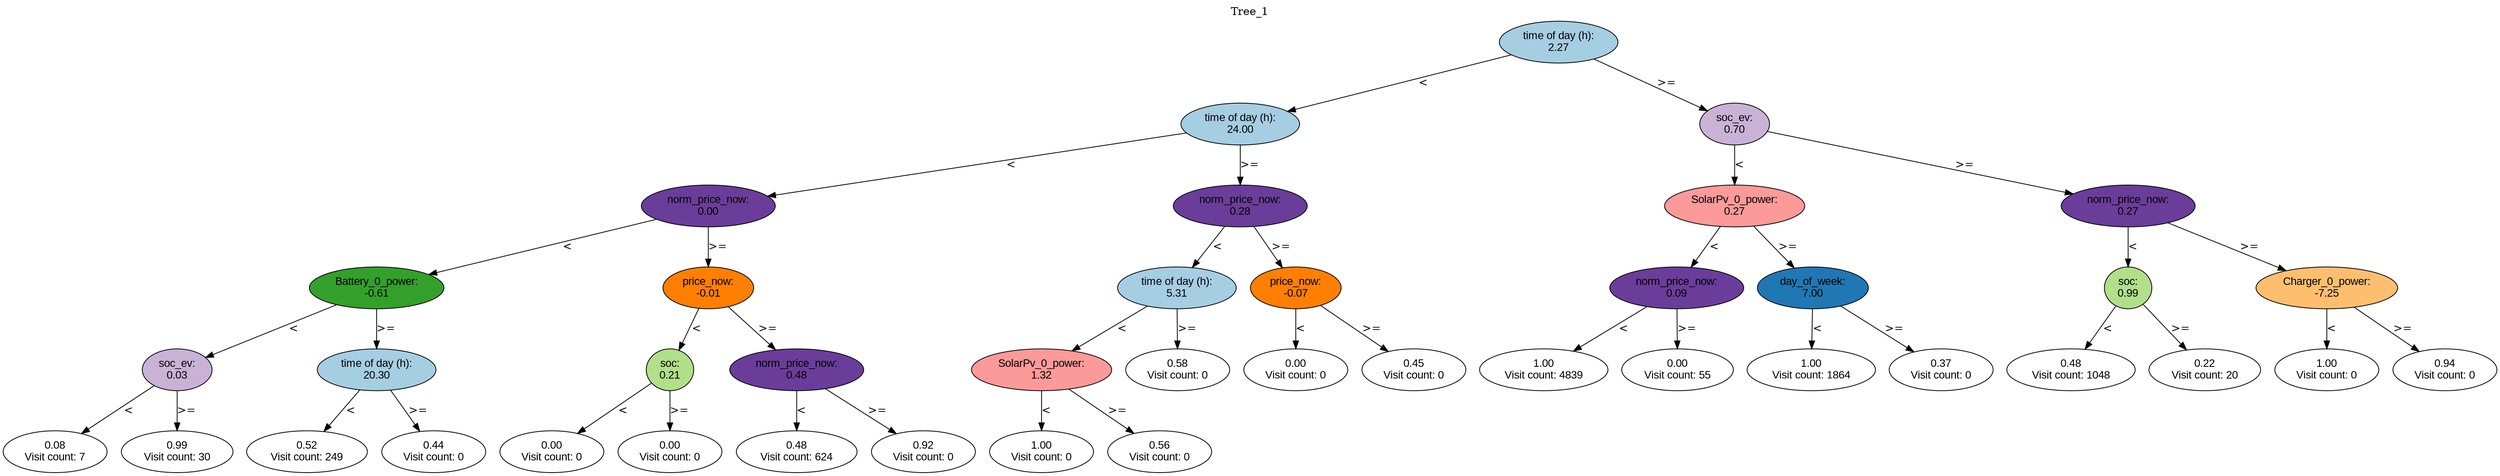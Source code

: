 digraph BST {
    node [fontname="Arial" style=filled colorscheme=paired12];
    0 [ label = "time of day (h):
2.27" fillcolor=1];
    1 [ label = "time of day (h):
24.00" fillcolor=1];
    2 [ label = "norm_price_now:
0.00" fillcolor=10];
    3 [ label = "Battery_0_power:
-0.61" fillcolor=4];
    4 [ label = "soc_ev:
0.03" fillcolor=9];
    5 [ label = "0.08
Visit count: 7" fillcolor=white];
    6 [ label = "0.99
Visit count: 30" fillcolor=white];
    7 [ label = "time of day (h):
20.30" fillcolor=1];
    8 [ label = "0.52
Visit count: 249" fillcolor=white];
    9 [ label = "0.44
Visit count: 0" fillcolor=white];
    10 [ label = "price_now:
-0.01" fillcolor=8];
    11 [ label = "soc:
0.21" fillcolor=3];
    12 [ label = "0.00
Visit count: 0" fillcolor=white];
    13 [ label = "0.00
Visit count: 0" fillcolor=white];
    14 [ label = "norm_price_now:
0.48" fillcolor=10];
    15 [ label = "0.48
Visit count: 624" fillcolor=white];
    16 [ label = "0.92
Visit count: 0" fillcolor=white];
    17 [ label = "norm_price_now:
0.28" fillcolor=10];
    18 [ label = "time of day (h):
5.31" fillcolor=1];
    19 [ label = "SolarPv_0_power:
1.32" fillcolor=5];
    20 [ label = "1.00
Visit count: 0" fillcolor=white];
    21 [ label = "0.56
Visit count: 0" fillcolor=white];
    22 [ label = "0.58
Visit count: 0" fillcolor=white];
    23 [ label = "price_now:
-0.07" fillcolor=8];
    24 [ label = "0.00
Visit count: 0" fillcolor=white];
    25 [ label = "0.45
Visit count: 0" fillcolor=white];
    26 [ label = "soc_ev:
0.70" fillcolor=9];
    27 [ label = "SolarPv_0_power:
0.27" fillcolor=5];
    28 [ label = "norm_price_now:
0.09" fillcolor=10];
    29 [ label = "1.00
Visit count: 4839" fillcolor=white];
    30 [ label = "0.00
Visit count: 55" fillcolor=white];
    31 [ label = "day_of_week:
7.00" fillcolor=2];
    32 [ label = "1.00
Visit count: 1864" fillcolor=white];
    33 [ label = "0.37
Visit count: 0" fillcolor=white];
    34 [ label = "norm_price_now:
0.27" fillcolor=10];
    35 [ label = "soc:
0.99" fillcolor=3];
    36 [ label = "0.48
Visit count: 1048" fillcolor=white];
    37 [ label = "0.22
Visit count: 20" fillcolor=white];
    38 [ label = "Charger_0_power:
-7.25" fillcolor=7];
    39 [ label = "1.00
Visit count: 0" fillcolor=white];
    40 [ label = "0.94
Visit count: 0" fillcolor=white];

    0  -> 1[ label = "<"];
    0  -> 26[ label = ">="];
    1  -> 2[ label = "<"];
    1  -> 17[ label = ">="];
    2  -> 3[ label = "<"];
    2  -> 10[ label = ">="];
    3  -> 4[ label = "<"];
    3  -> 7[ label = ">="];
    4  -> 5[ label = "<"];
    4  -> 6[ label = ">="];
    7  -> 8[ label = "<"];
    7  -> 9[ label = ">="];
    10  -> 11[ label = "<"];
    10  -> 14[ label = ">="];
    11  -> 12[ label = "<"];
    11  -> 13[ label = ">="];
    14  -> 15[ label = "<"];
    14  -> 16[ label = ">="];
    17  -> 18[ label = "<"];
    17  -> 23[ label = ">="];
    18  -> 19[ label = "<"];
    18  -> 22[ label = ">="];
    19  -> 20[ label = "<"];
    19  -> 21[ label = ">="];
    23  -> 24[ label = "<"];
    23  -> 25[ label = ">="];
    26  -> 27[ label = "<"];
    26  -> 34[ label = ">="];
    27  -> 28[ label = "<"];
    27  -> 31[ label = ">="];
    28  -> 29[ label = "<"];
    28  -> 30[ label = ">="];
    31  -> 32[ label = "<"];
    31  -> 33[ label = ">="];
    34  -> 35[ label = "<"];
    34  -> 38[ label = ">="];
    35  -> 36[ label = "<"];
    35  -> 37[ label = ">="];
    38  -> 39[ label = "<"];
    38  -> 40[ label = ">="];

    labelloc="t";
    label="Tree_1";
}